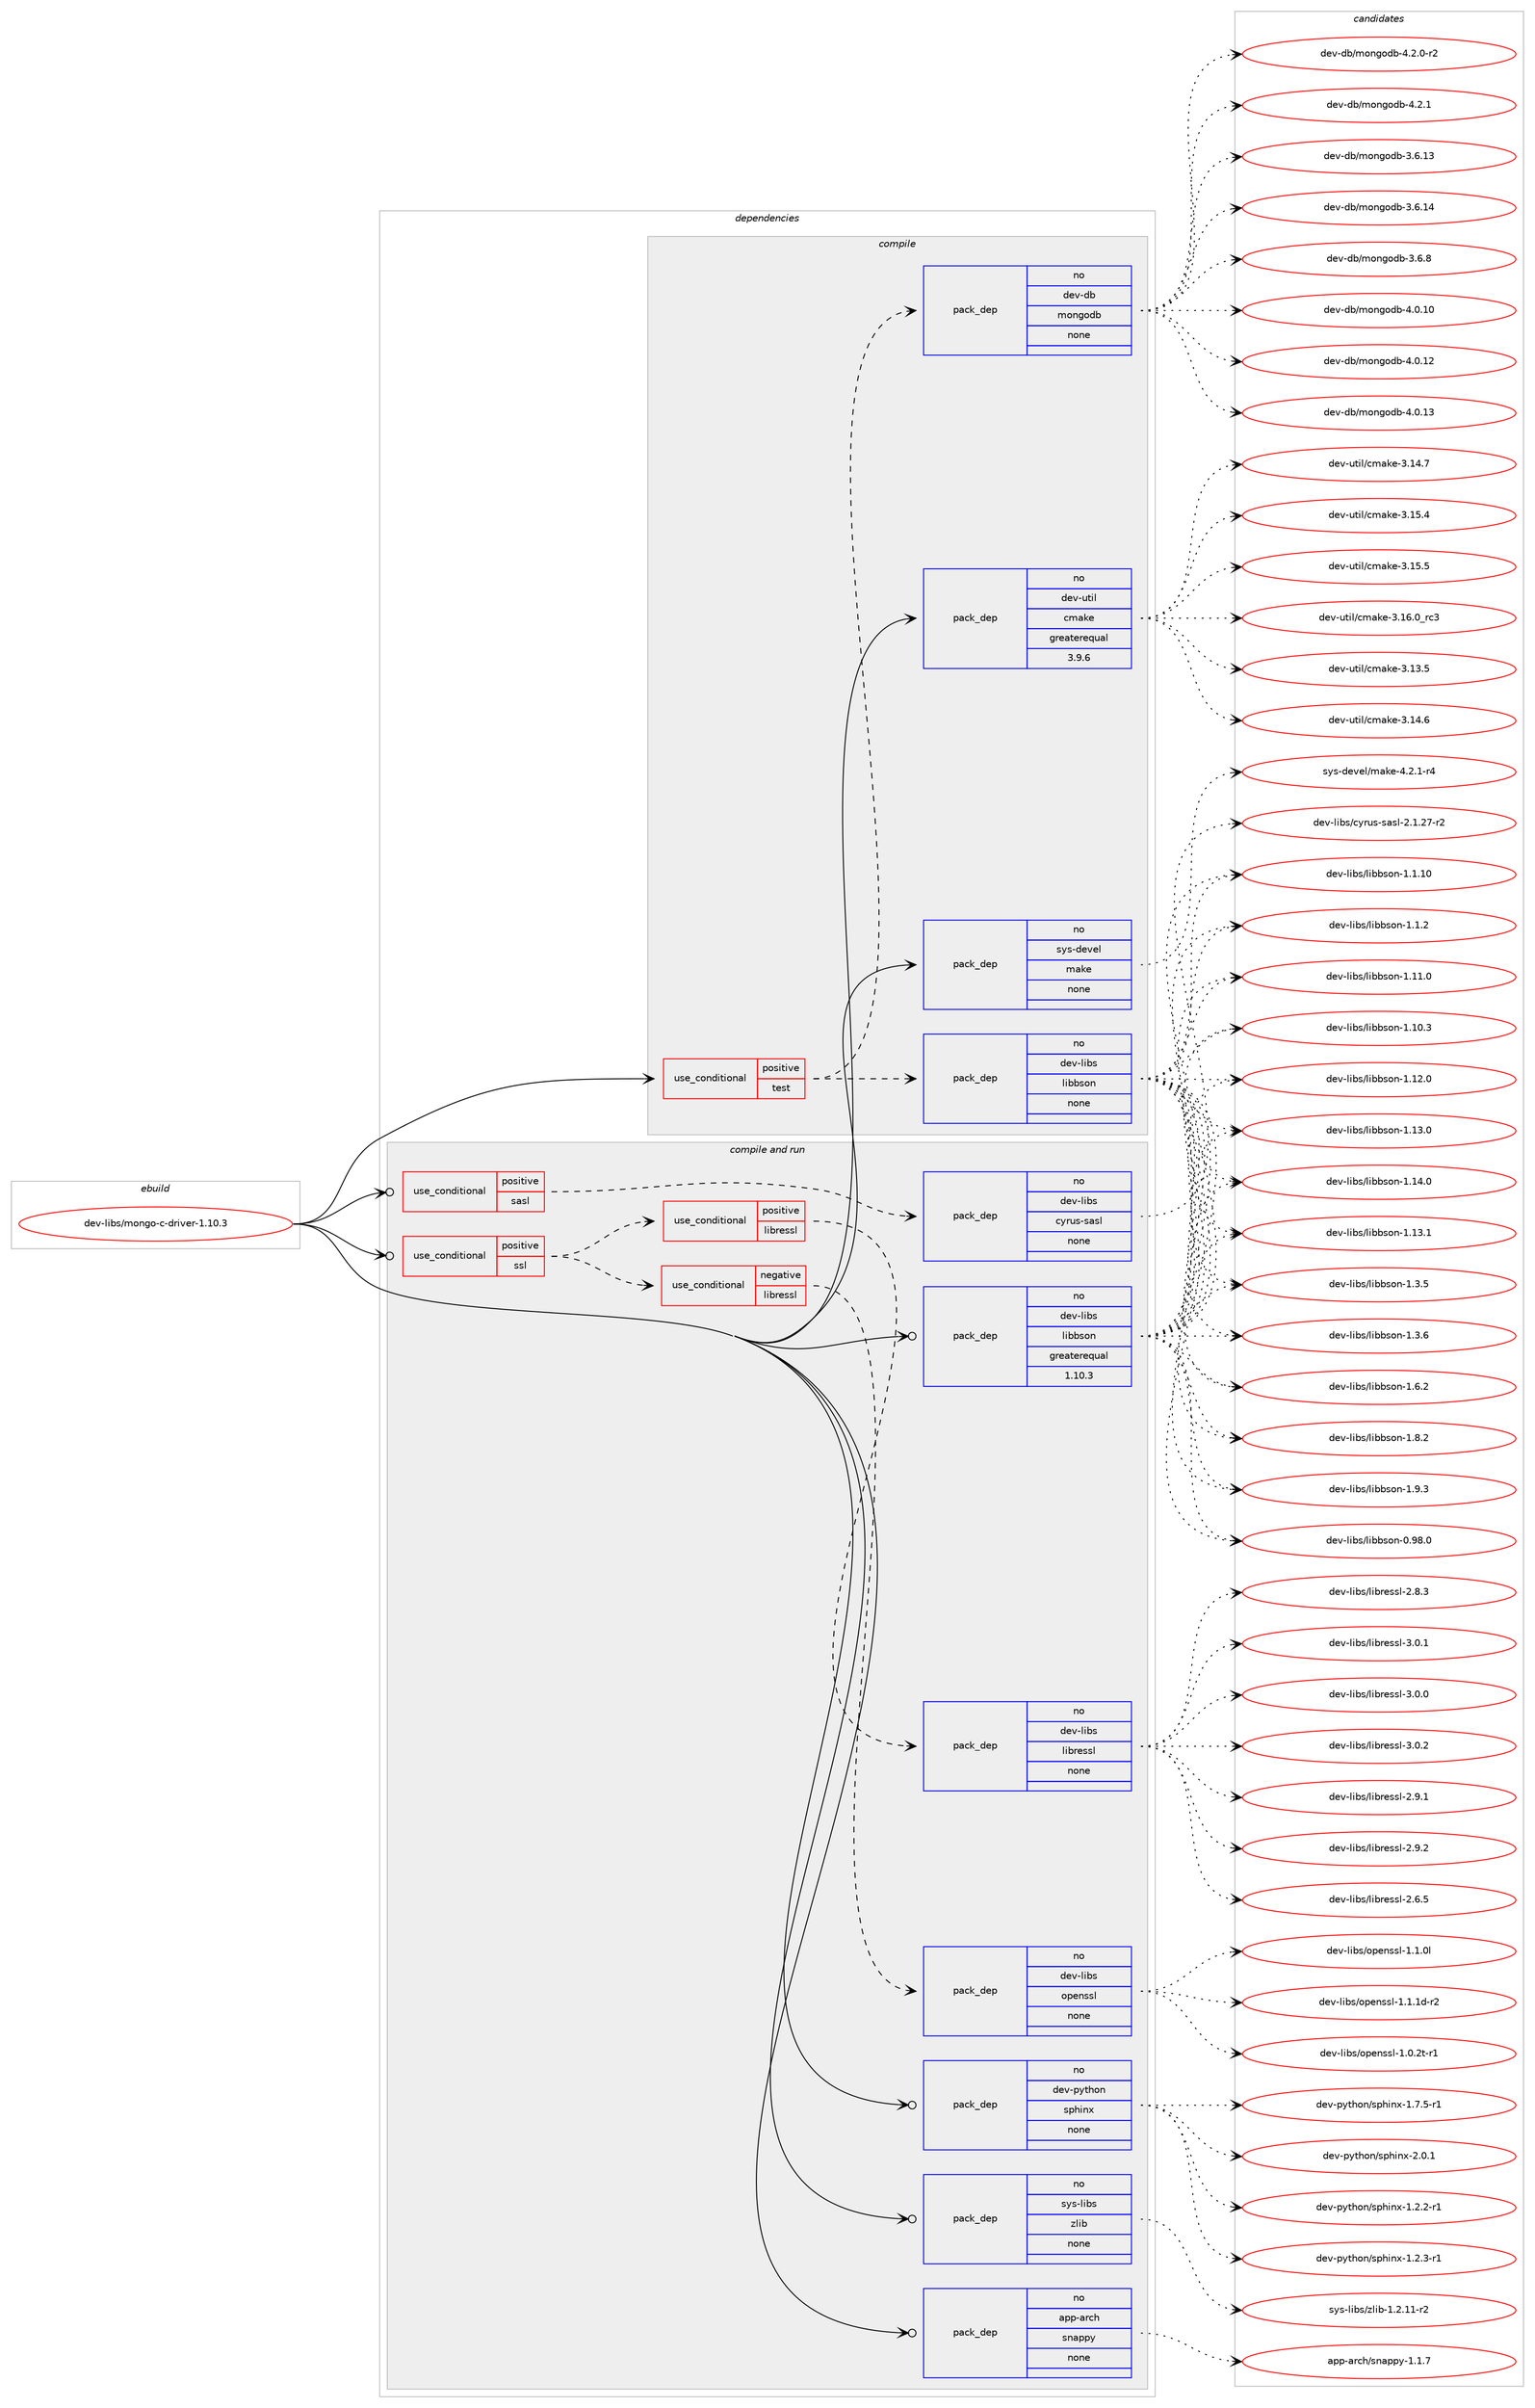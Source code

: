 digraph prolog {

# *************
# Graph options
# *************

newrank=true;
concentrate=true;
compound=true;
graph [rankdir=LR,fontname=Helvetica,fontsize=10,ranksep=1.5];#, ranksep=2.5, nodesep=0.2];
edge  [arrowhead=vee];
node  [fontname=Helvetica,fontsize=10];

# **********
# The ebuild
# **********

subgraph cluster_leftcol {
color=gray;
rank=same;
label=<<i>ebuild</i>>;
id [label="dev-libs/mongo-c-driver-1.10.3", color=red, width=4, href="../dev-libs/mongo-c-driver-1.10.3.svg"];
}

# ****************
# The dependencies
# ****************

subgraph cluster_midcol {
color=gray;
label=<<i>dependencies</i>>;
subgraph cluster_compile {
fillcolor="#eeeeee";
style=filled;
label=<<i>compile</i>>;
subgraph cond132261 {
dependency567842 [label=<<TABLE BORDER="0" CELLBORDER="1" CELLSPACING="0" CELLPADDING="4"><TR><TD ROWSPAN="3" CELLPADDING="10">use_conditional</TD></TR><TR><TD>positive</TD></TR><TR><TD>test</TD></TR></TABLE>>, shape=none, color=red];
subgraph pack424019 {
dependency567843 [label=<<TABLE BORDER="0" CELLBORDER="1" CELLSPACING="0" CELLPADDING="4" WIDTH="220"><TR><TD ROWSPAN="6" CELLPADDING="30">pack_dep</TD></TR><TR><TD WIDTH="110">no</TD></TR><TR><TD>dev-db</TD></TR><TR><TD>mongodb</TD></TR><TR><TD>none</TD></TR><TR><TD></TD></TR></TABLE>>, shape=none, color=blue];
}
dependency567842:e -> dependency567843:w [weight=20,style="dashed",arrowhead="vee"];
subgraph pack424020 {
dependency567844 [label=<<TABLE BORDER="0" CELLBORDER="1" CELLSPACING="0" CELLPADDING="4" WIDTH="220"><TR><TD ROWSPAN="6" CELLPADDING="30">pack_dep</TD></TR><TR><TD WIDTH="110">no</TD></TR><TR><TD>dev-libs</TD></TR><TR><TD>libbson</TD></TR><TR><TD>none</TD></TR><TR><TD></TD></TR></TABLE>>, shape=none, color=blue];
}
dependency567842:e -> dependency567844:w [weight=20,style="dashed",arrowhead="vee"];
}
id:e -> dependency567842:w [weight=20,style="solid",arrowhead="vee"];
subgraph pack424021 {
dependency567845 [label=<<TABLE BORDER="0" CELLBORDER="1" CELLSPACING="0" CELLPADDING="4" WIDTH="220"><TR><TD ROWSPAN="6" CELLPADDING="30">pack_dep</TD></TR><TR><TD WIDTH="110">no</TD></TR><TR><TD>dev-util</TD></TR><TR><TD>cmake</TD></TR><TR><TD>greaterequal</TD></TR><TR><TD>3.9.6</TD></TR></TABLE>>, shape=none, color=blue];
}
id:e -> dependency567845:w [weight=20,style="solid",arrowhead="vee"];
subgraph pack424022 {
dependency567846 [label=<<TABLE BORDER="0" CELLBORDER="1" CELLSPACING="0" CELLPADDING="4" WIDTH="220"><TR><TD ROWSPAN="6" CELLPADDING="30">pack_dep</TD></TR><TR><TD WIDTH="110">no</TD></TR><TR><TD>sys-devel</TD></TR><TR><TD>make</TD></TR><TR><TD>none</TD></TR><TR><TD></TD></TR></TABLE>>, shape=none, color=blue];
}
id:e -> dependency567846:w [weight=20,style="solid",arrowhead="vee"];
}
subgraph cluster_compileandrun {
fillcolor="#eeeeee";
style=filled;
label=<<i>compile and run</i>>;
subgraph cond132262 {
dependency567847 [label=<<TABLE BORDER="0" CELLBORDER="1" CELLSPACING="0" CELLPADDING="4"><TR><TD ROWSPAN="3" CELLPADDING="10">use_conditional</TD></TR><TR><TD>positive</TD></TR><TR><TD>sasl</TD></TR></TABLE>>, shape=none, color=red];
subgraph pack424023 {
dependency567848 [label=<<TABLE BORDER="0" CELLBORDER="1" CELLSPACING="0" CELLPADDING="4" WIDTH="220"><TR><TD ROWSPAN="6" CELLPADDING="30">pack_dep</TD></TR><TR><TD WIDTH="110">no</TD></TR><TR><TD>dev-libs</TD></TR><TR><TD>cyrus-sasl</TD></TR><TR><TD>none</TD></TR><TR><TD></TD></TR></TABLE>>, shape=none, color=blue];
}
dependency567847:e -> dependency567848:w [weight=20,style="dashed",arrowhead="vee"];
}
id:e -> dependency567847:w [weight=20,style="solid",arrowhead="odotvee"];
subgraph cond132263 {
dependency567849 [label=<<TABLE BORDER="0" CELLBORDER="1" CELLSPACING="0" CELLPADDING="4"><TR><TD ROWSPAN="3" CELLPADDING="10">use_conditional</TD></TR><TR><TD>positive</TD></TR><TR><TD>ssl</TD></TR></TABLE>>, shape=none, color=red];
subgraph cond132264 {
dependency567850 [label=<<TABLE BORDER="0" CELLBORDER="1" CELLSPACING="0" CELLPADDING="4"><TR><TD ROWSPAN="3" CELLPADDING="10">use_conditional</TD></TR><TR><TD>negative</TD></TR><TR><TD>libressl</TD></TR></TABLE>>, shape=none, color=red];
subgraph pack424024 {
dependency567851 [label=<<TABLE BORDER="0" CELLBORDER="1" CELLSPACING="0" CELLPADDING="4" WIDTH="220"><TR><TD ROWSPAN="6" CELLPADDING="30">pack_dep</TD></TR><TR><TD WIDTH="110">no</TD></TR><TR><TD>dev-libs</TD></TR><TR><TD>openssl</TD></TR><TR><TD>none</TD></TR><TR><TD></TD></TR></TABLE>>, shape=none, color=blue];
}
dependency567850:e -> dependency567851:w [weight=20,style="dashed",arrowhead="vee"];
}
dependency567849:e -> dependency567850:w [weight=20,style="dashed",arrowhead="vee"];
subgraph cond132265 {
dependency567852 [label=<<TABLE BORDER="0" CELLBORDER="1" CELLSPACING="0" CELLPADDING="4"><TR><TD ROWSPAN="3" CELLPADDING="10">use_conditional</TD></TR><TR><TD>positive</TD></TR><TR><TD>libressl</TD></TR></TABLE>>, shape=none, color=red];
subgraph pack424025 {
dependency567853 [label=<<TABLE BORDER="0" CELLBORDER="1" CELLSPACING="0" CELLPADDING="4" WIDTH="220"><TR><TD ROWSPAN="6" CELLPADDING="30">pack_dep</TD></TR><TR><TD WIDTH="110">no</TD></TR><TR><TD>dev-libs</TD></TR><TR><TD>libressl</TD></TR><TR><TD>none</TD></TR><TR><TD></TD></TR></TABLE>>, shape=none, color=blue];
}
dependency567852:e -> dependency567853:w [weight=20,style="dashed",arrowhead="vee"];
}
dependency567849:e -> dependency567852:w [weight=20,style="dashed",arrowhead="vee"];
}
id:e -> dependency567849:w [weight=20,style="solid",arrowhead="odotvee"];
subgraph pack424026 {
dependency567854 [label=<<TABLE BORDER="0" CELLBORDER="1" CELLSPACING="0" CELLPADDING="4" WIDTH="220"><TR><TD ROWSPAN="6" CELLPADDING="30">pack_dep</TD></TR><TR><TD WIDTH="110">no</TD></TR><TR><TD>app-arch</TD></TR><TR><TD>snappy</TD></TR><TR><TD>none</TD></TR><TR><TD></TD></TR></TABLE>>, shape=none, color=blue];
}
id:e -> dependency567854:w [weight=20,style="solid",arrowhead="odotvee"];
subgraph pack424027 {
dependency567855 [label=<<TABLE BORDER="0" CELLBORDER="1" CELLSPACING="0" CELLPADDING="4" WIDTH="220"><TR><TD ROWSPAN="6" CELLPADDING="30">pack_dep</TD></TR><TR><TD WIDTH="110">no</TD></TR><TR><TD>dev-libs</TD></TR><TR><TD>libbson</TD></TR><TR><TD>greaterequal</TD></TR><TR><TD>1.10.3</TD></TR></TABLE>>, shape=none, color=blue];
}
id:e -> dependency567855:w [weight=20,style="solid",arrowhead="odotvee"];
subgraph pack424028 {
dependency567856 [label=<<TABLE BORDER="0" CELLBORDER="1" CELLSPACING="0" CELLPADDING="4" WIDTH="220"><TR><TD ROWSPAN="6" CELLPADDING="30">pack_dep</TD></TR><TR><TD WIDTH="110">no</TD></TR><TR><TD>dev-python</TD></TR><TR><TD>sphinx</TD></TR><TR><TD>none</TD></TR><TR><TD></TD></TR></TABLE>>, shape=none, color=blue];
}
id:e -> dependency567856:w [weight=20,style="solid",arrowhead="odotvee"];
subgraph pack424029 {
dependency567857 [label=<<TABLE BORDER="0" CELLBORDER="1" CELLSPACING="0" CELLPADDING="4" WIDTH="220"><TR><TD ROWSPAN="6" CELLPADDING="30">pack_dep</TD></TR><TR><TD WIDTH="110">no</TD></TR><TR><TD>sys-libs</TD></TR><TR><TD>zlib</TD></TR><TR><TD>none</TD></TR><TR><TD></TD></TR></TABLE>>, shape=none, color=blue];
}
id:e -> dependency567857:w [weight=20,style="solid",arrowhead="odotvee"];
}
subgraph cluster_run {
fillcolor="#eeeeee";
style=filled;
label=<<i>run</i>>;
}
}

# **************
# The candidates
# **************

subgraph cluster_choices {
rank=same;
color=gray;
label=<<i>candidates</i>>;

subgraph choice424019 {
color=black;
nodesep=1;
choice1001011184510098471091111101031111009845514654464951 [label="dev-db/mongodb-3.6.13", color=red, width=4,href="../dev-db/mongodb-3.6.13.svg"];
choice1001011184510098471091111101031111009845514654464952 [label="dev-db/mongodb-3.6.14", color=red, width=4,href="../dev-db/mongodb-3.6.14.svg"];
choice10010111845100984710911111010311110098455146544656 [label="dev-db/mongodb-3.6.8", color=red, width=4,href="../dev-db/mongodb-3.6.8.svg"];
choice1001011184510098471091111101031111009845524648464948 [label="dev-db/mongodb-4.0.10", color=red, width=4,href="../dev-db/mongodb-4.0.10.svg"];
choice1001011184510098471091111101031111009845524648464950 [label="dev-db/mongodb-4.0.12", color=red, width=4,href="../dev-db/mongodb-4.0.12.svg"];
choice1001011184510098471091111101031111009845524648464951 [label="dev-db/mongodb-4.0.13", color=red, width=4,href="../dev-db/mongodb-4.0.13.svg"];
choice100101118451009847109111110103111100984552465046484511450 [label="dev-db/mongodb-4.2.0-r2", color=red, width=4,href="../dev-db/mongodb-4.2.0-r2.svg"];
choice10010111845100984710911111010311110098455246504649 [label="dev-db/mongodb-4.2.1", color=red, width=4,href="../dev-db/mongodb-4.2.1.svg"];
dependency567843:e -> choice1001011184510098471091111101031111009845514654464951:w [style=dotted,weight="100"];
dependency567843:e -> choice1001011184510098471091111101031111009845514654464952:w [style=dotted,weight="100"];
dependency567843:e -> choice10010111845100984710911111010311110098455146544656:w [style=dotted,weight="100"];
dependency567843:e -> choice1001011184510098471091111101031111009845524648464948:w [style=dotted,weight="100"];
dependency567843:e -> choice1001011184510098471091111101031111009845524648464950:w [style=dotted,weight="100"];
dependency567843:e -> choice1001011184510098471091111101031111009845524648464951:w [style=dotted,weight="100"];
dependency567843:e -> choice100101118451009847109111110103111100984552465046484511450:w [style=dotted,weight="100"];
dependency567843:e -> choice10010111845100984710911111010311110098455246504649:w [style=dotted,weight="100"];
}
subgraph choice424020 {
color=black;
nodesep=1;
choice100101118451081059811547108105989811511111045484657564648 [label="dev-libs/libbson-0.98.0", color=red, width=4,href="../dev-libs/libbson-0.98.0.svg"];
choice100101118451081059811547108105989811511111045494649464948 [label="dev-libs/libbson-1.1.10", color=red, width=4,href="../dev-libs/libbson-1.1.10.svg"];
choice1001011184510810598115471081059898115111110454946494650 [label="dev-libs/libbson-1.1.2", color=red, width=4,href="../dev-libs/libbson-1.1.2.svg"];
choice100101118451081059811547108105989811511111045494649484651 [label="dev-libs/libbson-1.10.3", color=red, width=4,href="../dev-libs/libbson-1.10.3.svg"];
choice100101118451081059811547108105989811511111045494649494648 [label="dev-libs/libbson-1.11.0", color=red, width=4,href="../dev-libs/libbson-1.11.0.svg"];
choice100101118451081059811547108105989811511111045494649504648 [label="dev-libs/libbson-1.12.0", color=red, width=4,href="../dev-libs/libbson-1.12.0.svg"];
choice100101118451081059811547108105989811511111045494649514648 [label="dev-libs/libbson-1.13.0", color=red, width=4,href="../dev-libs/libbson-1.13.0.svg"];
choice100101118451081059811547108105989811511111045494649514649 [label="dev-libs/libbson-1.13.1", color=red, width=4,href="../dev-libs/libbson-1.13.1.svg"];
choice100101118451081059811547108105989811511111045494649524648 [label="dev-libs/libbson-1.14.0", color=red, width=4,href="../dev-libs/libbson-1.14.0.svg"];
choice1001011184510810598115471081059898115111110454946514653 [label="dev-libs/libbson-1.3.5", color=red, width=4,href="../dev-libs/libbson-1.3.5.svg"];
choice1001011184510810598115471081059898115111110454946514654 [label="dev-libs/libbson-1.3.6", color=red, width=4,href="../dev-libs/libbson-1.3.6.svg"];
choice1001011184510810598115471081059898115111110454946544650 [label="dev-libs/libbson-1.6.2", color=red, width=4,href="../dev-libs/libbson-1.6.2.svg"];
choice1001011184510810598115471081059898115111110454946564650 [label="dev-libs/libbson-1.8.2", color=red, width=4,href="../dev-libs/libbson-1.8.2.svg"];
choice1001011184510810598115471081059898115111110454946574651 [label="dev-libs/libbson-1.9.3", color=red, width=4,href="../dev-libs/libbson-1.9.3.svg"];
dependency567844:e -> choice100101118451081059811547108105989811511111045484657564648:w [style=dotted,weight="100"];
dependency567844:e -> choice100101118451081059811547108105989811511111045494649464948:w [style=dotted,weight="100"];
dependency567844:e -> choice1001011184510810598115471081059898115111110454946494650:w [style=dotted,weight="100"];
dependency567844:e -> choice100101118451081059811547108105989811511111045494649484651:w [style=dotted,weight="100"];
dependency567844:e -> choice100101118451081059811547108105989811511111045494649494648:w [style=dotted,weight="100"];
dependency567844:e -> choice100101118451081059811547108105989811511111045494649504648:w [style=dotted,weight="100"];
dependency567844:e -> choice100101118451081059811547108105989811511111045494649514648:w [style=dotted,weight="100"];
dependency567844:e -> choice100101118451081059811547108105989811511111045494649514649:w [style=dotted,weight="100"];
dependency567844:e -> choice100101118451081059811547108105989811511111045494649524648:w [style=dotted,weight="100"];
dependency567844:e -> choice1001011184510810598115471081059898115111110454946514653:w [style=dotted,weight="100"];
dependency567844:e -> choice1001011184510810598115471081059898115111110454946514654:w [style=dotted,weight="100"];
dependency567844:e -> choice1001011184510810598115471081059898115111110454946544650:w [style=dotted,weight="100"];
dependency567844:e -> choice1001011184510810598115471081059898115111110454946564650:w [style=dotted,weight="100"];
dependency567844:e -> choice1001011184510810598115471081059898115111110454946574651:w [style=dotted,weight="100"];
}
subgraph choice424021 {
color=black;
nodesep=1;
choice1001011184511711610510847991099710710145514649514653 [label="dev-util/cmake-3.13.5", color=red, width=4,href="../dev-util/cmake-3.13.5.svg"];
choice1001011184511711610510847991099710710145514649524654 [label="dev-util/cmake-3.14.6", color=red, width=4,href="../dev-util/cmake-3.14.6.svg"];
choice1001011184511711610510847991099710710145514649524655 [label="dev-util/cmake-3.14.7", color=red, width=4,href="../dev-util/cmake-3.14.7.svg"];
choice1001011184511711610510847991099710710145514649534652 [label="dev-util/cmake-3.15.4", color=red, width=4,href="../dev-util/cmake-3.15.4.svg"];
choice1001011184511711610510847991099710710145514649534653 [label="dev-util/cmake-3.15.5", color=red, width=4,href="../dev-util/cmake-3.15.5.svg"];
choice1001011184511711610510847991099710710145514649544648951149951 [label="dev-util/cmake-3.16.0_rc3", color=red, width=4,href="../dev-util/cmake-3.16.0_rc3.svg"];
dependency567845:e -> choice1001011184511711610510847991099710710145514649514653:w [style=dotted,weight="100"];
dependency567845:e -> choice1001011184511711610510847991099710710145514649524654:w [style=dotted,weight="100"];
dependency567845:e -> choice1001011184511711610510847991099710710145514649524655:w [style=dotted,weight="100"];
dependency567845:e -> choice1001011184511711610510847991099710710145514649534652:w [style=dotted,weight="100"];
dependency567845:e -> choice1001011184511711610510847991099710710145514649534653:w [style=dotted,weight="100"];
dependency567845:e -> choice1001011184511711610510847991099710710145514649544648951149951:w [style=dotted,weight="100"];
}
subgraph choice424022 {
color=black;
nodesep=1;
choice1151211154510010111810110847109971071014552465046494511452 [label="sys-devel/make-4.2.1-r4", color=red, width=4,href="../sys-devel/make-4.2.1-r4.svg"];
dependency567846:e -> choice1151211154510010111810110847109971071014552465046494511452:w [style=dotted,weight="100"];
}
subgraph choice424023 {
color=black;
nodesep=1;
choice100101118451081059811547991211141171154511597115108455046494650554511450 [label="dev-libs/cyrus-sasl-2.1.27-r2", color=red, width=4,href="../dev-libs/cyrus-sasl-2.1.27-r2.svg"];
dependency567848:e -> choice100101118451081059811547991211141171154511597115108455046494650554511450:w [style=dotted,weight="100"];
}
subgraph choice424024 {
color=black;
nodesep=1;
choice1001011184510810598115471111121011101151151084549464846501164511449 [label="dev-libs/openssl-1.0.2t-r1", color=red, width=4,href="../dev-libs/openssl-1.0.2t-r1.svg"];
choice100101118451081059811547111112101110115115108454946494648108 [label="dev-libs/openssl-1.1.0l", color=red, width=4,href="../dev-libs/openssl-1.1.0l.svg"];
choice1001011184510810598115471111121011101151151084549464946491004511450 [label="dev-libs/openssl-1.1.1d-r2", color=red, width=4,href="../dev-libs/openssl-1.1.1d-r2.svg"];
dependency567851:e -> choice1001011184510810598115471111121011101151151084549464846501164511449:w [style=dotted,weight="100"];
dependency567851:e -> choice100101118451081059811547111112101110115115108454946494648108:w [style=dotted,weight="100"];
dependency567851:e -> choice1001011184510810598115471111121011101151151084549464946491004511450:w [style=dotted,weight="100"];
}
subgraph choice424025 {
color=black;
nodesep=1;
choice10010111845108105981154710810598114101115115108455046544653 [label="dev-libs/libressl-2.6.5", color=red, width=4,href="../dev-libs/libressl-2.6.5.svg"];
choice10010111845108105981154710810598114101115115108455046564651 [label="dev-libs/libressl-2.8.3", color=red, width=4,href="../dev-libs/libressl-2.8.3.svg"];
choice10010111845108105981154710810598114101115115108455046574649 [label="dev-libs/libressl-2.9.1", color=red, width=4,href="../dev-libs/libressl-2.9.1.svg"];
choice10010111845108105981154710810598114101115115108455046574650 [label="dev-libs/libressl-2.9.2", color=red, width=4,href="../dev-libs/libressl-2.9.2.svg"];
choice10010111845108105981154710810598114101115115108455146484648 [label="dev-libs/libressl-3.0.0", color=red, width=4,href="../dev-libs/libressl-3.0.0.svg"];
choice10010111845108105981154710810598114101115115108455146484649 [label="dev-libs/libressl-3.0.1", color=red, width=4,href="../dev-libs/libressl-3.0.1.svg"];
choice10010111845108105981154710810598114101115115108455146484650 [label="dev-libs/libressl-3.0.2", color=red, width=4,href="../dev-libs/libressl-3.0.2.svg"];
dependency567853:e -> choice10010111845108105981154710810598114101115115108455046544653:w [style=dotted,weight="100"];
dependency567853:e -> choice10010111845108105981154710810598114101115115108455046564651:w [style=dotted,weight="100"];
dependency567853:e -> choice10010111845108105981154710810598114101115115108455046574649:w [style=dotted,weight="100"];
dependency567853:e -> choice10010111845108105981154710810598114101115115108455046574650:w [style=dotted,weight="100"];
dependency567853:e -> choice10010111845108105981154710810598114101115115108455146484648:w [style=dotted,weight="100"];
dependency567853:e -> choice10010111845108105981154710810598114101115115108455146484649:w [style=dotted,weight="100"];
dependency567853:e -> choice10010111845108105981154710810598114101115115108455146484650:w [style=dotted,weight="100"];
}
subgraph choice424026 {
color=black;
nodesep=1;
choice971121124597114991044711511097112112121454946494655 [label="app-arch/snappy-1.1.7", color=red, width=4,href="../app-arch/snappy-1.1.7.svg"];
dependency567854:e -> choice971121124597114991044711511097112112121454946494655:w [style=dotted,weight="100"];
}
subgraph choice424027 {
color=black;
nodesep=1;
choice100101118451081059811547108105989811511111045484657564648 [label="dev-libs/libbson-0.98.0", color=red, width=4,href="../dev-libs/libbson-0.98.0.svg"];
choice100101118451081059811547108105989811511111045494649464948 [label="dev-libs/libbson-1.1.10", color=red, width=4,href="../dev-libs/libbson-1.1.10.svg"];
choice1001011184510810598115471081059898115111110454946494650 [label="dev-libs/libbson-1.1.2", color=red, width=4,href="../dev-libs/libbson-1.1.2.svg"];
choice100101118451081059811547108105989811511111045494649484651 [label="dev-libs/libbson-1.10.3", color=red, width=4,href="../dev-libs/libbson-1.10.3.svg"];
choice100101118451081059811547108105989811511111045494649494648 [label="dev-libs/libbson-1.11.0", color=red, width=4,href="../dev-libs/libbson-1.11.0.svg"];
choice100101118451081059811547108105989811511111045494649504648 [label="dev-libs/libbson-1.12.0", color=red, width=4,href="../dev-libs/libbson-1.12.0.svg"];
choice100101118451081059811547108105989811511111045494649514648 [label="dev-libs/libbson-1.13.0", color=red, width=4,href="../dev-libs/libbson-1.13.0.svg"];
choice100101118451081059811547108105989811511111045494649514649 [label="dev-libs/libbson-1.13.1", color=red, width=4,href="../dev-libs/libbson-1.13.1.svg"];
choice100101118451081059811547108105989811511111045494649524648 [label="dev-libs/libbson-1.14.0", color=red, width=4,href="../dev-libs/libbson-1.14.0.svg"];
choice1001011184510810598115471081059898115111110454946514653 [label="dev-libs/libbson-1.3.5", color=red, width=4,href="../dev-libs/libbson-1.3.5.svg"];
choice1001011184510810598115471081059898115111110454946514654 [label="dev-libs/libbson-1.3.6", color=red, width=4,href="../dev-libs/libbson-1.3.6.svg"];
choice1001011184510810598115471081059898115111110454946544650 [label="dev-libs/libbson-1.6.2", color=red, width=4,href="../dev-libs/libbson-1.6.2.svg"];
choice1001011184510810598115471081059898115111110454946564650 [label="dev-libs/libbson-1.8.2", color=red, width=4,href="../dev-libs/libbson-1.8.2.svg"];
choice1001011184510810598115471081059898115111110454946574651 [label="dev-libs/libbson-1.9.3", color=red, width=4,href="../dev-libs/libbson-1.9.3.svg"];
dependency567855:e -> choice100101118451081059811547108105989811511111045484657564648:w [style=dotted,weight="100"];
dependency567855:e -> choice100101118451081059811547108105989811511111045494649464948:w [style=dotted,weight="100"];
dependency567855:e -> choice1001011184510810598115471081059898115111110454946494650:w [style=dotted,weight="100"];
dependency567855:e -> choice100101118451081059811547108105989811511111045494649484651:w [style=dotted,weight="100"];
dependency567855:e -> choice100101118451081059811547108105989811511111045494649494648:w [style=dotted,weight="100"];
dependency567855:e -> choice100101118451081059811547108105989811511111045494649504648:w [style=dotted,weight="100"];
dependency567855:e -> choice100101118451081059811547108105989811511111045494649514648:w [style=dotted,weight="100"];
dependency567855:e -> choice100101118451081059811547108105989811511111045494649514649:w [style=dotted,weight="100"];
dependency567855:e -> choice100101118451081059811547108105989811511111045494649524648:w [style=dotted,weight="100"];
dependency567855:e -> choice1001011184510810598115471081059898115111110454946514653:w [style=dotted,weight="100"];
dependency567855:e -> choice1001011184510810598115471081059898115111110454946514654:w [style=dotted,weight="100"];
dependency567855:e -> choice1001011184510810598115471081059898115111110454946544650:w [style=dotted,weight="100"];
dependency567855:e -> choice1001011184510810598115471081059898115111110454946564650:w [style=dotted,weight="100"];
dependency567855:e -> choice1001011184510810598115471081059898115111110454946574651:w [style=dotted,weight="100"];
}
subgraph choice424028 {
color=black;
nodesep=1;
choice10010111845112121116104111110471151121041051101204549465046504511449 [label="dev-python/sphinx-1.2.2-r1", color=red, width=4,href="../dev-python/sphinx-1.2.2-r1.svg"];
choice10010111845112121116104111110471151121041051101204549465046514511449 [label="dev-python/sphinx-1.2.3-r1", color=red, width=4,href="../dev-python/sphinx-1.2.3-r1.svg"];
choice10010111845112121116104111110471151121041051101204549465546534511449 [label="dev-python/sphinx-1.7.5-r1", color=red, width=4,href="../dev-python/sphinx-1.7.5-r1.svg"];
choice1001011184511212111610411111047115112104105110120455046484649 [label="dev-python/sphinx-2.0.1", color=red, width=4,href="../dev-python/sphinx-2.0.1.svg"];
dependency567856:e -> choice10010111845112121116104111110471151121041051101204549465046504511449:w [style=dotted,weight="100"];
dependency567856:e -> choice10010111845112121116104111110471151121041051101204549465046514511449:w [style=dotted,weight="100"];
dependency567856:e -> choice10010111845112121116104111110471151121041051101204549465546534511449:w [style=dotted,weight="100"];
dependency567856:e -> choice1001011184511212111610411111047115112104105110120455046484649:w [style=dotted,weight="100"];
}
subgraph choice424029 {
color=black;
nodesep=1;
choice11512111545108105981154712210810598454946504649494511450 [label="sys-libs/zlib-1.2.11-r2", color=red, width=4,href="../sys-libs/zlib-1.2.11-r2.svg"];
dependency567857:e -> choice11512111545108105981154712210810598454946504649494511450:w [style=dotted,weight="100"];
}
}

}
